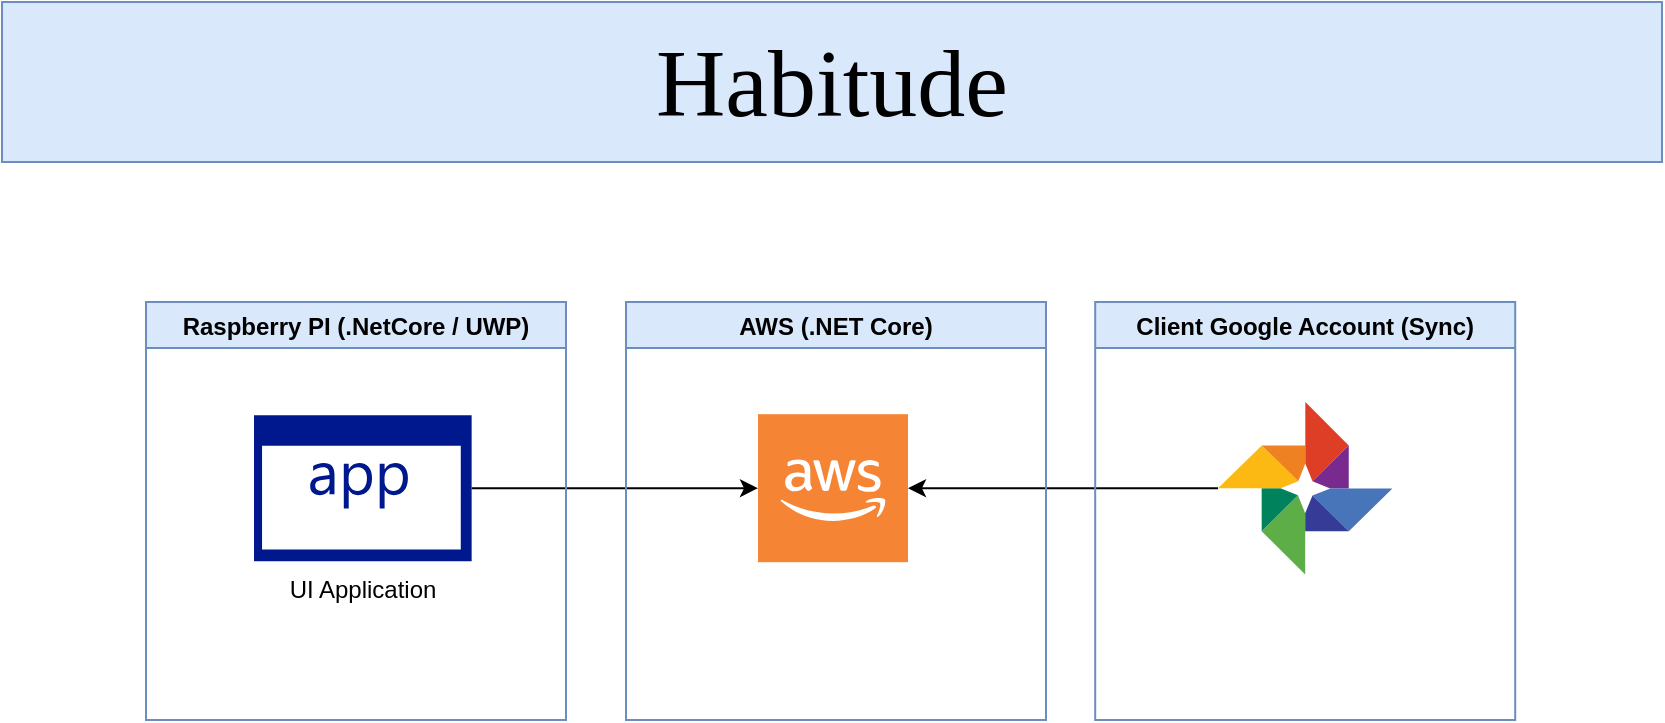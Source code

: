 <mxfile version="12.4.2" type="device" pages="2"><diagram id="LLEbHCd2lX3TJ3rIkWoO" name="Component Diagram"><mxGraphModel dx="1072" dy="802" grid="1" gridSize="10" guides="1" tooltips="1" connect="1" arrows="1" fold="1" page="1" pageScale="1" pageWidth="850" pageHeight="1100" math="0" shadow="0"><root><mxCell id="0"/><mxCell id="1" parent="0"/><mxCell id="G5z17L3tA6Q1me_YNCS_-5" value="" style="edgeStyle=orthogonalEdgeStyle;rounded=0;orthogonalLoop=1;jettySize=auto;html=1;" parent="1" source="G5z17L3tA6Q1me_YNCS_-2" target="G5z17L3tA6Q1me_YNCS_-11" edge="1"><mxGeometry relative="1" as="geometry"><mxPoint x="251" y="263.6" as="targetPoint"/></mxGeometry></mxCell><mxCell id="G5z17L3tA6Q1me_YNCS_-2" value="UI Application" style="aspect=fixed;pointerEvents=1;shadow=0;dashed=0;html=1;strokeColor=none;labelPosition=center;verticalLabelPosition=bottom;verticalAlign=top;align=center;fillColor=#00188D;shape=mxgraph.mscae.enterprise.application" parent="1" vertex="1"><mxGeometry x="136" y="206.6" width="108.82" height="73" as="geometry"/></mxCell><mxCell id="G5z17L3tA6Q1me_YNCS_-10" value="" style="edgeStyle=orthogonalEdgeStyle;rounded=0;orthogonalLoop=1;jettySize=auto;html=1;" parent="1" source="G5z17L3tA6Q1me_YNCS_-9" target="G5z17L3tA6Q1me_YNCS_-11" edge="1"><mxGeometry relative="1" as="geometry"><mxPoint x="301" y="263.6" as="targetPoint"/></mxGeometry></mxCell><mxCell id="G5z17L3tA6Q1me_YNCS_-9" value="" style="dashed=0;outlineConnect=0;html=1;align=center;labelPosition=center;verticalLabelPosition=bottom;verticalAlign=top;shape=mxgraph.weblogos.google_photos;resizeHeight=1;" parent="1" vertex="1"><mxGeometry x="618" y="200" width="87.2" height="86.2" as="geometry"/></mxCell><mxCell id="G5z17L3tA6Q1me_YNCS_-11" value="" style="outlineConnect=0;dashed=0;verticalLabelPosition=bottom;verticalAlign=top;align=center;html=1;shape=mxgraph.aws3.cloud_2;fillColor=#F58534;gradientColor=none;" parent="1" vertex="1"><mxGeometry x="388" y="206.1" width="75" height="74" as="geometry"/></mxCell><mxCell id="G5z17L3tA6Q1me_YNCS_-13" value="Raspberry PI (.NetCore / UWP)" style="swimlane;labelBackgroundColor=none;fillColor=#dae8fc;strokeColor=#6c8ebf;" parent="1" vertex="1"><mxGeometry x="82" y="150" width="210" height="209" as="geometry"/></mxCell><mxCell id="G5z17L3tA6Q1me_YNCS_-15" value="AWS (.NET Core)" style="swimlane;labelBackgroundColor=none;fillColor=#dae8fc;strokeColor=#6c8ebf;" parent="1" vertex="1"><mxGeometry x="322" y="150" width="210" height="209" as="geometry"/></mxCell><mxCell id="G5z17L3tA6Q1me_YNCS_-16" value="Client Google Account (Sync)" style="swimlane;labelBackgroundColor=none;fillColor=#dae8fc;strokeColor=#6c8ebf;" parent="1" vertex="1"><mxGeometry x="556.6" y="150" width="210" height="209" as="geometry"/></mxCell><mxCell id="5x0NCt4GZBGwFMw4SZNz-2" value="&lt;font style=&quot;font-size: 48px&quot; face=&quot;Georgia&quot;&gt;Habitude&lt;/font&gt;" style="text;html=1;strokeColor=#6c8ebf;fillColor=#dae8fc;align=center;verticalAlign=middle;whiteSpace=wrap;rounded=0;" parent="1" vertex="1"><mxGeometry x="10" width="830" height="80" as="geometry"/></mxCell></root></mxGraphModel></diagram><diagram name="Component Details" id="w7YdaQGDX4Ra2ovlRGW8"><mxGraphModel dx="1072" dy="802" grid="1" gridSize="10" guides="1" tooltips="1" connect="1" arrows="1" fold="1" page="1" pageScale="1" pageWidth="850" pageHeight="1100" math="0" shadow="0"><root><mxCell id="2dQawSvud7FOsOYCnEp0-0"/><mxCell id="2dQawSvud7FOsOYCnEp0-1" parent="2dQawSvud7FOsOYCnEp0-0"/><mxCell id="2dQawSvud7FOsOYCnEp0-2" value="" style="edgeStyle=orthogonalEdgeStyle;rounded=0;orthogonalLoop=1;jettySize=auto;html=1;" parent="2dQawSvud7FOsOYCnEp0-1" source="2dQawSvud7FOsOYCnEp0-3" target="2dQawSvud7FOsOYCnEp0-6" edge="1"><mxGeometry relative="1" as="geometry"><mxPoint x="251" y="263.6" as="targetPoint"/></mxGeometry></mxCell><mxCell id="2dQawSvud7FOsOYCnEp0-3" value="UI Application" style="aspect=fixed;pointerEvents=1;shadow=0;dashed=0;html=1;strokeColor=none;labelPosition=center;verticalLabelPosition=bottom;verticalAlign=top;align=center;fillColor=#00188D;shape=mxgraph.mscae.enterprise.application" parent="2dQawSvud7FOsOYCnEp0-1" vertex="1"><mxGeometry x="136" y="206.6" width="108.82" height="73" as="geometry"/></mxCell><mxCell id="2dQawSvud7FOsOYCnEp0-4" value="" style="edgeStyle=orthogonalEdgeStyle;rounded=0;orthogonalLoop=1;jettySize=auto;html=1;" parent="2dQawSvud7FOsOYCnEp0-1" source="2dQawSvud7FOsOYCnEp0-5" target="2dQawSvud7FOsOYCnEp0-6" edge="1"><mxGeometry relative="1" as="geometry"><mxPoint x="301" y="263.6" as="targetPoint"/></mxGeometry></mxCell><mxCell id="2dQawSvud7FOsOYCnEp0-5" value="" style="dashed=0;outlineConnect=0;html=1;align=center;labelPosition=center;verticalLabelPosition=bottom;verticalAlign=top;shape=mxgraph.weblogos.google_photos;resizeHeight=1;" parent="2dQawSvud7FOsOYCnEp0-1" vertex="1"><mxGeometry x="618" y="200" width="87.2" height="86.2" as="geometry"/></mxCell><mxCell id="2dQawSvud7FOsOYCnEp0-6" value="" style="outlineConnect=0;dashed=0;verticalLabelPosition=bottom;verticalAlign=top;align=center;html=1;shape=mxgraph.aws3.cloud_2;fillColor=#F58534;gradientColor=none;" parent="2dQawSvud7FOsOYCnEp0-1" vertex="1"><mxGeometry x="388" y="206.1" width="75" height="74" as="geometry"/></mxCell><mxCell id="2dQawSvud7FOsOYCnEp0-7" value="Raspberry PI (.NetCore / UWP)" style="swimlane;labelBackgroundColor=none;fillColor=#dae8fc;strokeColor=#6c8ebf;" parent="2dQawSvud7FOsOYCnEp0-1" vertex="1"><mxGeometry x="82" y="150" width="210" height="209" as="geometry"/></mxCell><mxCell id="2dQawSvud7FOsOYCnEp0-8" value="AWS (.NET Core)" style="swimlane;labelBackgroundColor=none;fillColor=#dae8fc;strokeColor=#6c8ebf;" parent="2dQawSvud7FOsOYCnEp0-1" vertex="1"><mxGeometry x="322" y="150" width="210" height="209" as="geometry"/></mxCell><mxCell id="2dQawSvud7FOsOYCnEp0-9" value="Client Google Account (Sync)" style="swimlane;labelBackgroundColor=none;fillColor=#dae8fc;strokeColor=#6c8ebf;" parent="2dQawSvud7FOsOYCnEp0-1" vertex="1"><mxGeometry x="556.6" y="150" width="210" height="209" as="geometry"/></mxCell><mxCell id="2dQawSvud7FOsOYCnEp0-10" value="&lt;font style=&quot;font-size: 48px&quot; face=&quot;Georgia&quot;&gt;Habitude&lt;/font&gt;" style="text;html=1;strokeColor=#6c8ebf;fillColor=#dae8fc;align=center;verticalAlign=middle;whiteSpace=wrap;rounded=0;" parent="2dQawSvud7FOsOYCnEp0-1" vertex="1"><mxGeometry x="10" width="830" height="80" as="geometry"/></mxCell><mxCell id="yFPCMiJMFzlsARyYzmw4-4" value="AWS (.NET Core)" style="swimlane;labelBackgroundColor=none;fillColor=#dae8fc;strokeColor=#6c8ebf;" parent="2dQawSvud7FOsOYCnEp0-1" vertex="1"><mxGeometry x="86" y="470" width="678" height="300" as="geometry"><mxRectangle x="86" y="470" width="130" height="23" as="alternateBounds"/></mxGeometry></mxCell><mxCell id="yFPCMiJMFzlsARyYzmw4-15" style="edgeStyle=orthogonalEdgeStyle;rounded=0;orthogonalLoop=1;jettySize=auto;html=1;entryX=0;entryY=0.5;entryDx=0;entryDy=0;entryPerimeter=0;exitX=0.5;exitY=0;exitDx=0;exitDy=0;exitPerimeter=0;" parent="yFPCMiJMFzlsARyYzmw4-4" source="yFPCMiJMFzlsARyYzmw4-8" target="yFPCMiJMFzlsARyYzmw4-11" edge="1"><mxGeometry relative="1" as="geometry"/></mxCell><mxCell id="yFPCMiJMFzlsARyYzmw4-8" value="Image/&lt;br&gt;GET" style="outlineConnect=0;dashed=0;verticalLabelPosition=bottom;verticalAlign=top;align=center;html=1;shape=mxgraph.aws3.api_gateway;fillColor=#D9A741;gradientColor=none;" parent="yFPCMiJMFzlsARyYzmw4-4" vertex="1"><mxGeometry x="38" y="130" width="79.5" height="80" as="geometry"/></mxCell><mxCell id="yFPCMiJMFzlsARyYzmw4-14" value="" style="edgeStyle=orthogonalEdgeStyle;rounded=0;orthogonalLoop=1;jettySize=auto;html=1;" parent="yFPCMiJMFzlsARyYzmw4-4" source="yFPCMiJMFzlsARyYzmw4-10" target="yFPCMiJMFzlsARyYzmw4-12" edge="1"><mxGeometry relative="1" as="geometry"/></mxCell><mxCell id="yFPCMiJMFzlsARyYzmw4-10" value="DropImageEvent" style="outlineConnect=0;dashed=0;verticalLabelPosition=bottom;verticalAlign=top;align=center;html=1;shape=mxgraph.aws3.lambda;fillColor=#F58534;gradientColor=none;" parent="yFPCMiJMFzlsARyYzmw4-4" vertex="1"><mxGeometry x="438" y="51" width="78.5" height="80" as="geometry"/></mxCell><mxCell id="yFPCMiJMFzlsARyYzmw4-13" value="" style="edgeStyle=orthogonalEdgeStyle;rounded=0;orthogonalLoop=1;jettySize=auto;html=1;" parent="yFPCMiJMFzlsARyYzmw4-4" source="yFPCMiJMFzlsARyYzmw4-11" target="yFPCMiJMFzlsARyYzmw4-12" edge="1"><mxGeometry relative="1" as="geometry"/></mxCell><mxCell id="2WQP2QsCv99Oc6FmqYRa-2" style="edgeStyle=orthogonalEdgeStyle;rounded=0;orthogonalLoop=1;jettySize=auto;html=1;exitX=1;exitY=0.5;exitDx=0;exitDy=0;exitPerimeter=0;" edge="1" parent="yFPCMiJMFzlsARyYzmw4-4" source="yFPCMiJMFzlsARyYzmw4-11" target="yFPCMiJMFzlsARyYzmw4-16"><mxGeometry relative="1" as="geometry"><Array as="points"><mxPoint x="274" y="91"/><mxPoint x="274" y="170"/></Array></mxGeometry></mxCell><mxCell id="yFPCMiJMFzlsARyYzmw4-11" value="GetImageHandler" style="outlineConnect=0;dashed=0;verticalLabelPosition=bottom;verticalAlign=top;align=center;html=1;shape=mxgraph.aws3.lambda;fillColor=#F58534;gradientColor=none;" parent="yFPCMiJMFzlsARyYzmw4-4" vertex="1"><mxGeometry x="158" y="51" width="78.5" height="80" as="geometry"/></mxCell><mxCell id="yFPCMiJMFzlsARyYzmw4-12" value="images" style="outlineConnect=0;dashed=0;verticalLabelPosition=bottom;verticalAlign=top;align=center;html=1;shape=mxgraph.aws3.dynamo_db;fillColor=#2E73B8;gradientColor=none;" parent="yFPCMiJMFzlsARyYzmw4-4" vertex="1"><mxGeometry x="303" y="50.5" width="80" height="80" as="geometry"/></mxCell><mxCell id="yFPCMiJMFzlsARyYzmw4-17" value="S3Event" style="edgeStyle=orthogonalEdgeStyle;rounded=0;orthogonalLoop=1;jettySize=auto;html=1;entryX=1;entryY=0.5;entryDx=0;entryDy=0;entryPerimeter=0;exitX=0.5;exitY=0;exitDx=0;exitDy=0;exitPerimeter=0;" parent="yFPCMiJMFzlsARyYzmw4-4" source="yFPCMiJMFzlsARyYzmw4-16" target="yFPCMiJMFzlsARyYzmw4-10" edge="1"><mxGeometry x="0.217" relative="1" as="geometry"><Array as="points"><mxPoint x="599" y="91"/></Array><mxPoint as="offset"/></mxGeometry></mxCell><mxCell id="yFPCMiJMFzlsARyYzmw4-16" value="images" style="outlineConnect=0;dashed=0;verticalLabelPosition=bottom;verticalAlign=top;align=center;html=1;shape=mxgraph.aws3.s3;fillColor=#E05243;gradientColor=none;" parent="yFPCMiJMFzlsARyYzmw4-4" vertex="1"><mxGeometry x="558" y="130" width="82" height="80" as="geometry"/></mxCell><mxCell id="yFPCMiJMFzlsARyYzmw4-18" value="Habitude" style="text;html=1;strokeColor=none;fillColor=none;align=center;verticalAlign=middle;whiteSpace=wrap;rounded=0;" parent="yFPCMiJMFzlsARyYzmw4-4" vertex="1"><mxGeometry x="319" y="26" width="40" height="20" as="geometry"/></mxCell><mxCell id="yFPCMiJMFzlsARyYzmw4-7" value="" style="shape=trapezoid;perimeter=trapezoidPerimeter;whiteSpace=wrap;html=1;size=0.359;" parent="2dQawSvud7FOsOYCnEp0-1" vertex="1"><mxGeometry x="86" y="360" width="680" height="110" as="geometry"/></mxCell><mxCell id="yFPCMiJMFzlsARyYzmw4-22" value="Drop Image" style="endArrow=classic;html=1;entryX=1;entryY=0.5;entryDx=0;entryDy=0;entryPerimeter=0;exitX=0.379;exitY=0.5;exitDx=0;exitDy=0;exitPerimeter=0;" parent="2dQawSvud7FOsOYCnEp0-1" target="yFPCMiJMFzlsARyYzmw4-16" edge="1" source="2WQP2QsCv99Oc6FmqYRa-1"><mxGeometry width="50" height="50" relative="1" as="geometry"><mxPoint x="830" y="640" as="sourcePoint"/><mxPoint x="60" y="790" as="targetPoint"/></mxGeometry></mxCell><mxCell id="yFPCMiJMFzlsARyYzmw4-23" value="" style="endArrow=classic;html=1;entryX=0.35;entryY=0.5;entryDx=0;entryDy=0;entryPerimeter=0;exitX=1;exitY=0.5;exitDx=0;exitDy=0;exitPerimeter=0;" parent="2dQawSvud7FOsOYCnEp0-1" target="yFPCMiJMFzlsARyYzmw4-8" edge="1" source="2WQP2QsCv99Oc6FmqYRa-0"><mxGeometry width="50" height="50" relative="1" as="geometry"><mxPoint x="40" y="640" as="sourcePoint"/><mxPoint x="110" y="710" as="targetPoint"/></mxGeometry></mxCell><mxCell id="2WQP2QsCv99Oc6FmqYRa-0" value="UI Application" style="aspect=fixed;pointerEvents=1;shadow=0;dashed=0;html=1;strokeColor=none;labelPosition=center;verticalLabelPosition=bottom;verticalAlign=top;align=center;fillColor=#00188D;shape=mxgraph.mscae.enterprise.application" vertex="1" parent="2dQawSvud7FOsOYCnEp0-1"><mxGeometry x="10" y="620" width="59.63" height="40" as="geometry"/></mxCell><mxCell id="2WQP2QsCv99Oc6FmqYRa-1" value="User" style="verticalLabelPosition=bottom;html=1;verticalAlign=top;align=center;strokeColor=none;fillColor=#00BEF2;shape=mxgraph.azure.user;" vertex="1" parent="2dQawSvud7FOsOYCnEp0-1"><mxGeometry x="780" y="615" width="47.5" height="50" as="geometry"/></mxCell></root></mxGraphModel></diagram></mxfile>